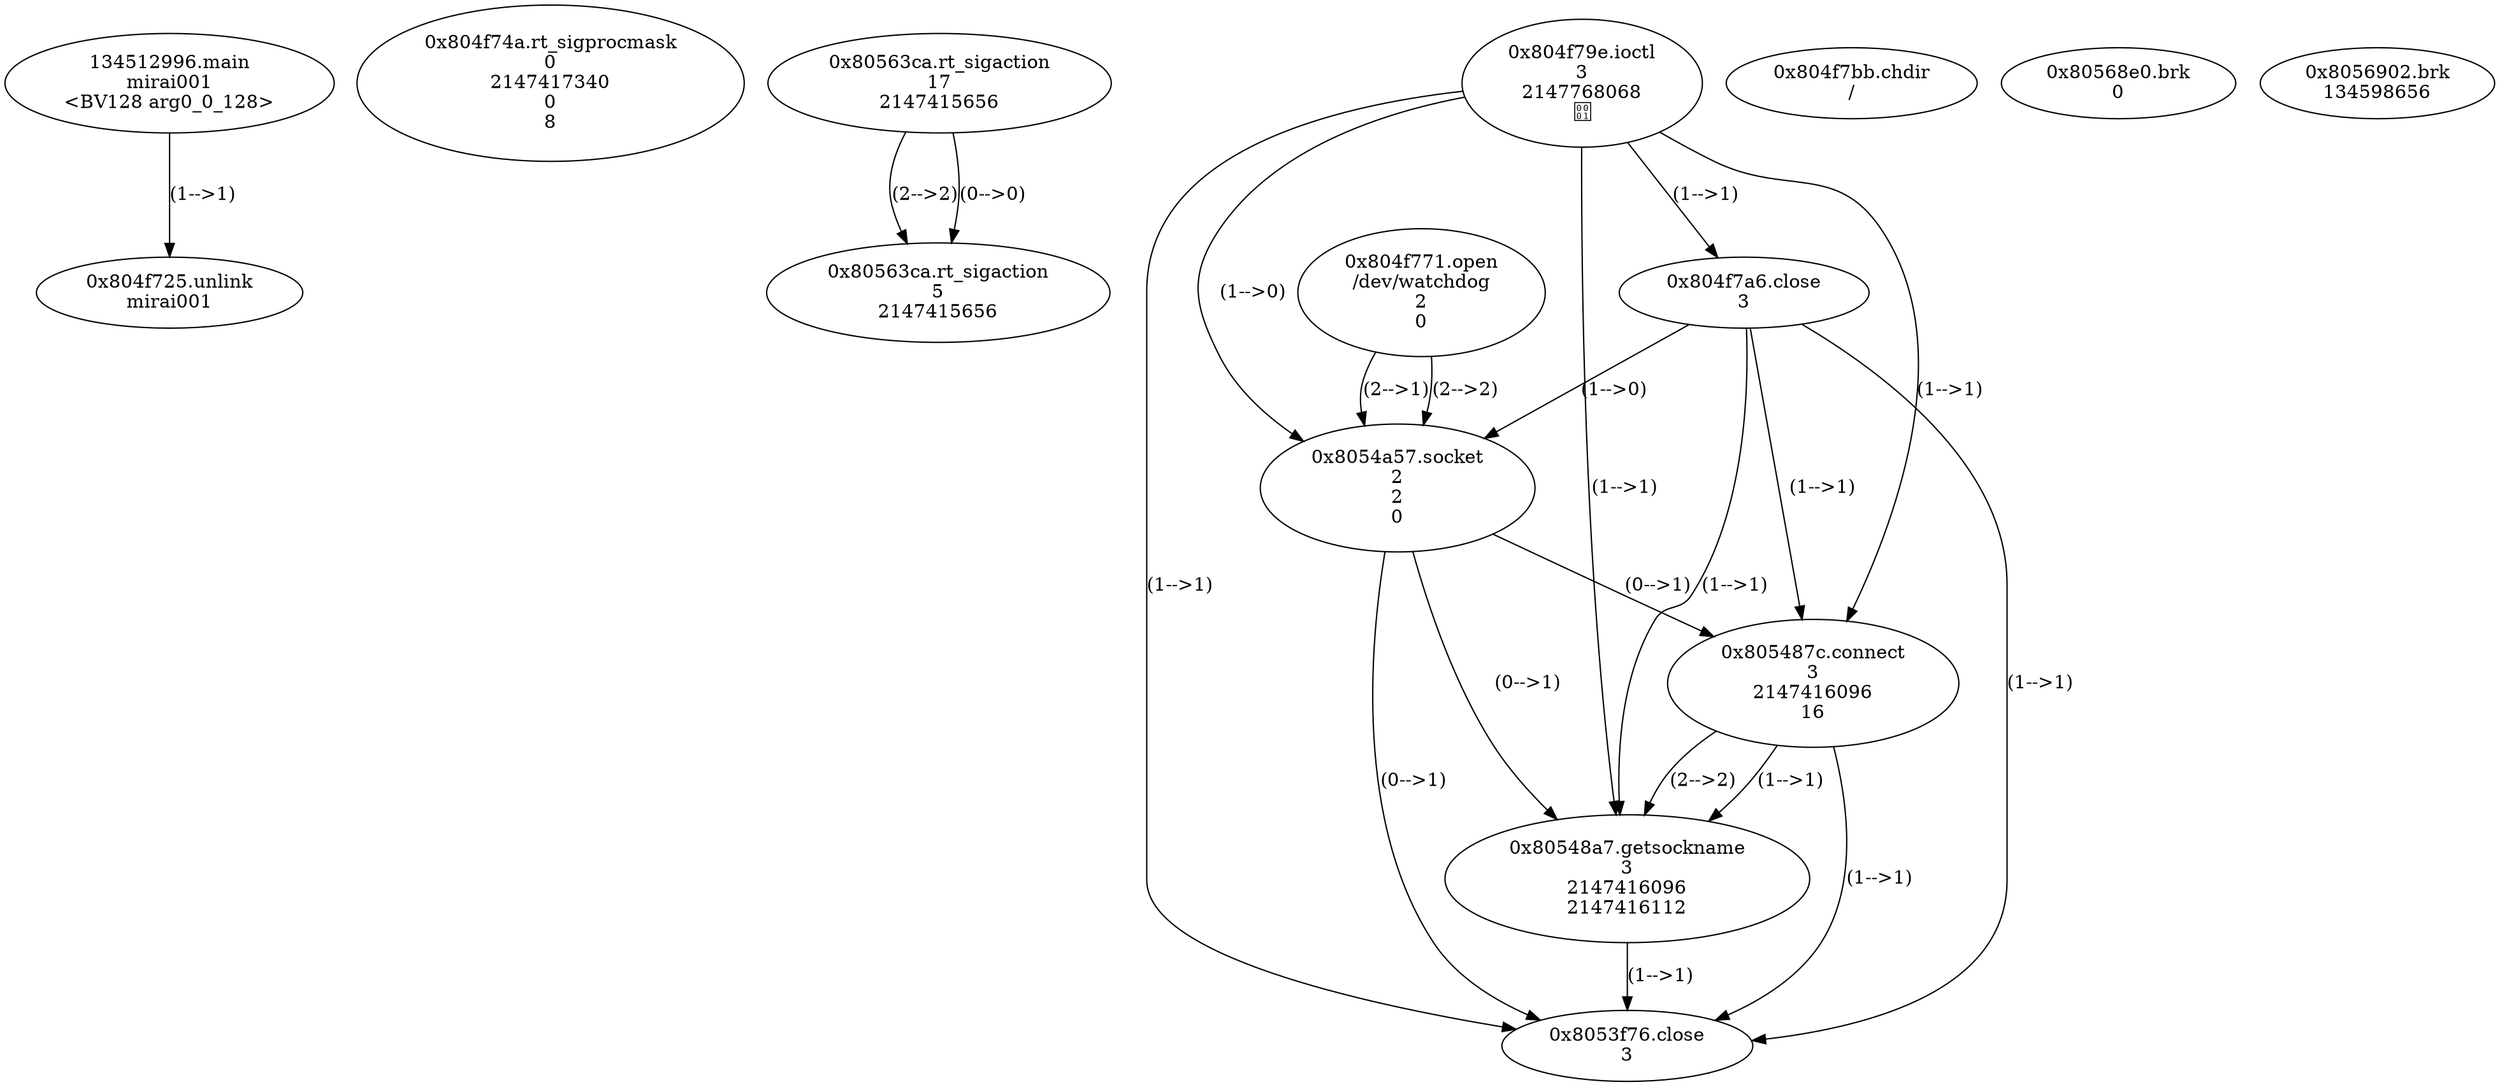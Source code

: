 // Global SCDG with merge call
digraph {
	0 [label="134512996.main
mirai001
<BV128 arg0_0_128>"]
	1 [label="0x804f725.unlink
mirai001"]
	0 -> 1 [label="(1-->1)"]
	2 [label="0x804f74a.rt_sigprocmask
0
2147417340
0
8"]
	3 [label="0x80563ca.rt_sigaction
17
2147415656"]
	4 [label="0x80563ca.rt_sigaction
5
2147415656"]
	3 -> 4 [label="(2-->2)"]
	3 -> 4 [label="(0-->0)"]
	5 [label="0x804f771.open
/dev/watchdog
2
0"]
	6 [label="0x804f79e.ioctl
3
2147768068
"]
	7 [label="0x804f7a6.close
3"]
	6 -> 7 [label="(1-->1)"]
	8 [label="0x804f7bb.chdir
/"]
	9 [label="0x8054a57.socket
2
2
0"]
	5 -> 9 [label="(2-->1)"]
	5 -> 9 [label="(2-->2)"]
	6 -> 9 [label="(1-->0)"]
	7 -> 9 [label="(1-->0)"]
	10 [label="0x805487c.connect
3
2147416096
16"]
	6 -> 10 [label="(1-->1)"]
	7 -> 10 [label="(1-->1)"]
	9 -> 10 [label="(0-->1)"]
	11 [label="0x80548a7.getsockname
3
2147416096
2147416112"]
	6 -> 11 [label="(1-->1)"]
	7 -> 11 [label="(1-->1)"]
	9 -> 11 [label="(0-->1)"]
	10 -> 11 [label="(1-->1)"]
	10 -> 11 [label="(2-->2)"]
	12 [label="0x8053f76.close
3"]
	6 -> 12 [label="(1-->1)"]
	7 -> 12 [label="(1-->1)"]
	9 -> 12 [label="(0-->1)"]
	10 -> 12 [label="(1-->1)"]
	11 -> 12 [label="(1-->1)"]
	13 [label="0x80568e0.brk
0"]
	14 [label="0x8056902.brk
134598656"]
}
